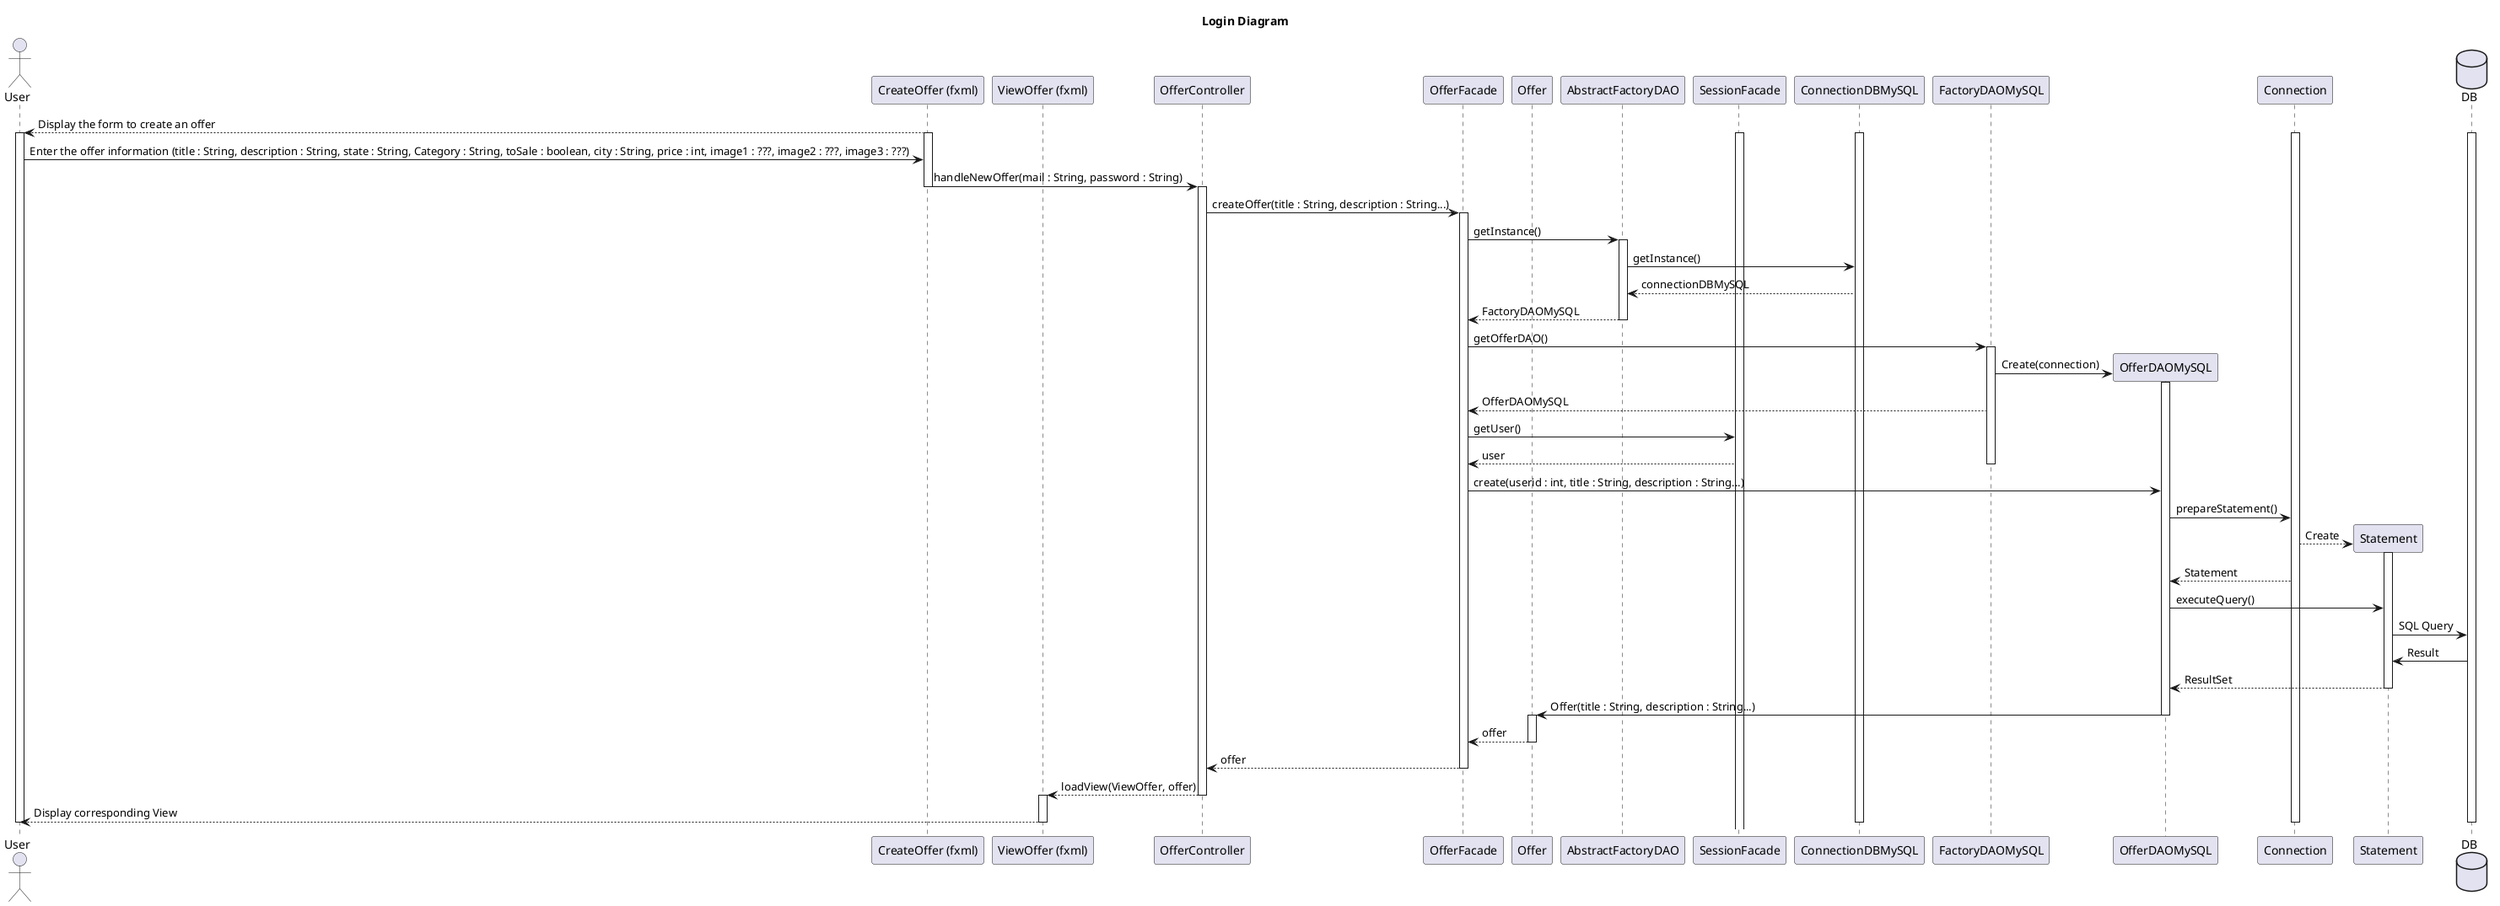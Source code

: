 @startuml
title Login Diagram

actor User
participant "CreateOffer (fxml)"
participant "ViewOffer (fxml)"
participant OfferController
participant OfferFacade
participant Offer
participant AbstractFactoryDAO
participant SessionFacade
participant ConnectionDBMySQL
participant FactoryDAOMySQL
participant OfferDAOMySQL
participant Connection
participant Statement
database DB


"CreateOffer (fxml)"-->User: Display the form to create an offer

activate "CreateOffer (fxml)"
activate User
activate DB
activate Connection
activate ConnectionDBMySQL
activate SessionFacade



User->"CreateOffer (fxml)":Enter the offer information (title : String, description : String, state : String, Category : String, toSale : boolean, city : String, price : int, image1 : ???, image2 : ???, image3 : ???)

"CreateOffer (fxml)"->OfferController: handleNewOffer(mail : String, password : String)

deactivate "CreateOffer (fxml)"

activate OfferController

OfferController->OfferFacade:createOffer(title : String, description : String...)

activate OfferFacade

OfferFacade->AbstractFactoryDAO:getInstance()

activate AbstractFactoryDAO

AbstractFactoryDAO -> ConnectionDBMySQL : getInstance()

AbstractFactoryDAO <-- ConnectionDBMySQL : connectionDBMySQL

AbstractFactoryDAO--> OfferFacade : FactoryDAOMySQL

deactivate AbstractFactoryDAO

OfferFacade -> FactoryDAOMySQL:getOfferDAO()

activate FactoryDAOMySQL

FactoryDAOMySQL->OfferDAOMySQL **:Create(connection)

activate OfferDAOMySQL

FactoryDAOMySQL-->OfferFacade:OfferDAOMySQL

OfferFacade->SessionFacade: getUser()

SessionFacade-->OfferFacade: user

deactivate FactoryDAOMySQL

OfferFacade->OfferDAOMySQL: create(userid : int, title : String, description : String...)

OfferDAOMySQL->Connection: prepareStatement()

Connection-->Statement **: Create

activate Statement

Connection-->OfferDAOMySQL: Statement

OfferDAOMySQL->Statement:executeQuery()

Statement->DB: SQL Query

DB->Statement:Result

Statement-->OfferDAOMySQL: ResultSet

deactivate Statement

OfferDAOMySQL->Offer: Offer(title : String, description : String...)

deactivate OfferDAOMySQL

activate Offer

Offer-->OfferFacade: offer

deactivate Offer

OfferFacade-->OfferController: offer

deactivate OfferFacade

OfferController-->"ViewOffer (fxml)": loadView(ViewOffer, offer)

deactivate OfferController

activate "ViewOffer (fxml)"

"ViewOffer (fxml)"-->User: Display corresponding View

deactivate "ViewOffer (fxml)"
deactivate DB
deactivate User
deactivate ConnectionDBMySQL
deactivate Connection

@enduml